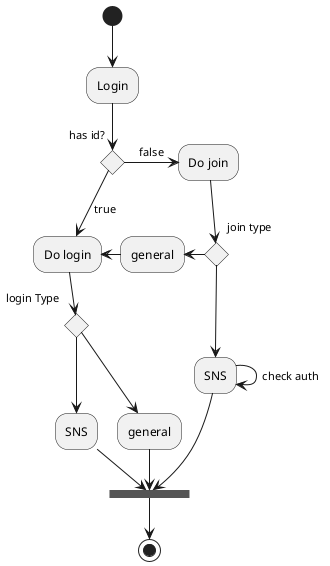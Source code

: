 @startuml

(*) --> Login
if has id?
-down-> [true] "Do login" as doLogin
else
--right->[false] "Do join" as doJoin

doJoin -down-> if "join type"
    -left-> "general" as joinGeneral
    else
    -down-> "SNS" as joinSns

joinGeneral -left-> doLogin
joinSns -->[check auth] joinSns
joinSns -down-> ===b===

doLogin --> if "login Type"
    -down-> "SNS" as sns
    else
    -down-> "general" as general


sns -down> ===b===
general -down> ===b===

===b=== -down-> (*)

@enduml
